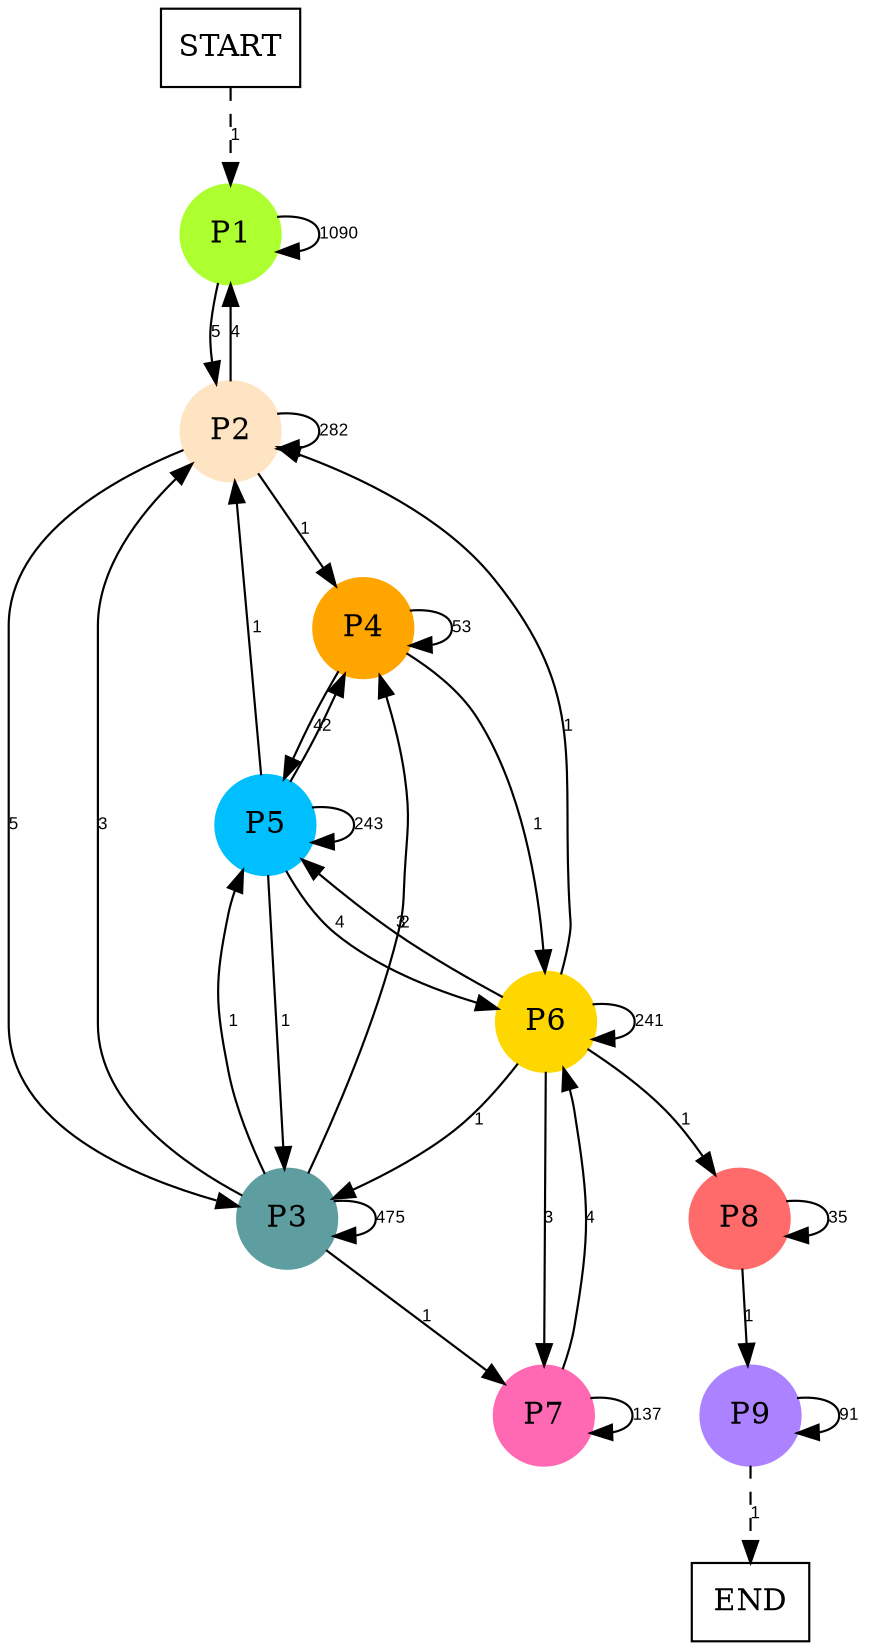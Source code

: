digraph graphname {
	dpi = 150
	size="16,11!";
	margin = 0;
"P1" [shape=circle, color=greenyellow, style=filled]"P2" [shape=circle, color=bisque, style=filled]"P3" [shape=circle, color=cadetblue, style=filled]"P5" [shape=circle, color=deepskyblue, style=filled]"P4" [shape=circle, color=orange, style=filled]"P6" [shape=circle, color=gold, style=filled]"P7" [shape=circle, color=hotpink, style=filled]"P8" [shape=circle, color=indianred1, style=filled]"P9" [shape=circle, color=mediumpurple1, style=filled]"START" [shape=box, fillcolor=white, style=filled, color=black]"END" [shape=box, fillcolor=white, style=filled, color=black]"P1" -> "P1" [ label ="1090" labelfloat=false fontname="Arial" fontsize=8]
"P1" -> "P2" [ label ="5" labelfloat=false fontname="Arial" fontsize=8]
"P2" -> "P1" [ label ="4" labelfloat=false fontname="Arial" fontsize=8]
"P2" -> "P2" [ label ="282" labelfloat=false fontname="Arial" fontsize=8]
"P2" -> "P3" [ label ="5" labelfloat=false fontname="Arial" fontsize=8]
"P2" -> "P4" [ label ="1" labelfloat=false fontname="Arial" fontsize=8]
"P3" -> "P2" [ label ="3" labelfloat=false fontname="Arial" fontsize=8]
"P3" -> "P3" [ label ="475" labelfloat=false fontname="Arial" fontsize=8]
"P3" -> "P5" [ label ="1" labelfloat=false fontname="Arial" fontsize=8]
"P3" -> "P4" [ label ="2" labelfloat=false fontname="Arial" fontsize=8]
"P3" -> "P7" [ label ="1" labelfloat=false fontname="Arial" fontsize=8]
"P5" -> "P2" [ label ="1" labelfloat=false fontname="Arial" fontsize=8]
"P5" -> "P3" [ label ="1" labelfloat=false fontname="Arial" fontsize=8]
"P5" -> "P5" [ label ="243" labelfloat=false fontname="Arial" fontsize=8]
"P5" -> "P4" [ label ="2" labelfloat=false fontname="Arial" fontsize=8]
"P5" -> "P6" [ label ="4" labelfloat=false fontname="Arial" fontsize=8]
"P4" -> "P5" [ label ="4" labelfloat=false fontname="Arial" fontsize=8]
"P4" -> "P4" [ label ="53" labelfloat=false fontname="Arial" fontsize=8]
"P4" -> "P6" [ label ="1" labelfloat=false fontname="Arial" fontsize=8]
"P6" -> "P2" [ label ="1" labelfloat=false fontname="Arial" fontsize=8]
"P6" -> "P3" [ label ="1" labelfloat=false fontname="Arial" fontsize=8]
"P6" -> "P5" [ label ="3" labelfloat=false fontname="Arial" fontsize=8]
"P6" -> "P6" [ label ="241" labelfloat=false fontname="Arial" fontsize=8]
"P6" -> "P7" [ label ="3" labelfloat=false fontname="Arial" fontsize=8]
"P6" -> "P8" [ label ="1" labelfloat=false fontname="Arial" fontsize=8]
"P7" -> "P6" [ label ="4" labelfloat=false fontname="Arial" fontsize=8]
"P7" -> "P7" [ label ="137" labelfloat=false fontname="Arial" fontsize=8]
"P8" -> "P8" [ label ="35" labelfloat=false fontname="Arial" fontsize=8]
"P8" -> "P9" [ label ="1" labelfloat=false fontname="Arial" fontsize=8]
"P9" -> "P9" [ label ="91" labelfloat=false fontname="Arial" fontsize=8]
"P9" -> "END" [ style = dashed label ="1" labelfloat=false fontname="Arial" fontsize=8]
"START" -> "P1" [ style = dashed label ="1" labelfloat=false fontname="Arial" fontsize=8]
}